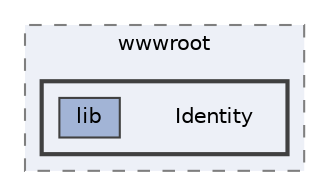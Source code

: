 digraph "BLAZAM/bin/Release/net6.0/publish/wwwroot/Identity"
{
 // LATEX_PDF_SIZE
  bgcolor="transparent";
  edge [fontname=Helvetica,fontsize=10,labelfontname=Helvetica,labelfontsize=10];
  node [fontname=Helvetica,fontsize=10,shape=box,height=0.2,width=0.4];
  compound=true
  subgraph clusterdir_1e0187723f14448313317ec71385831c {
    graph [ bgcolor="#edf0f7", pencolor="grey50", label="wwwroot", fontname=Helvetica,fontsize=10 style="filled,dashed", URL="dir_1e0187723f14448313317ec71385831c.html",tooltip=""]
  subgraph clusterdir_6e9904d510173b10627d29760fc1d465 {
    graph [ bgcolor="#edf0f7", pencolor="grey25", label="", fontname=Helvetica,fontsize=10 style="filled,bold", URL="dir_6e9904d510173b10627d29760fc1d465.html",tooltip=""]
    dir_6e9904d510173b10627d29760fc1d465 [shape=plaintext, label="Identity"];
  dir_52cefba2345faa48072635b84fc1d673 [label="lib", fillcolor="#a2b4d6", color="grey25", style="filled", URL="dir_52cefba2345faa48072635b84fc1d673.html",tooltip=""];
  }
  }
}

